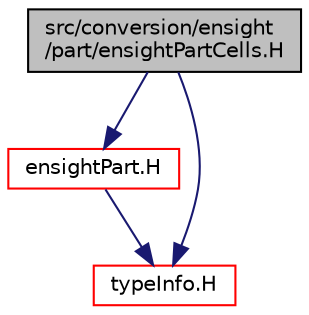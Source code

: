 digraph "src/conversion/ensight/part/ensightPartCells.H"
{
  bgcolor="transparent";
  edge [fontname="Helvetica",fontsize="10",labelfontname="Helvetica",labelfontsize="10"];
  node [fontname="Helvetica",fontsize="10",shape=record];
  Node1 [label="src/conversion/ensight\l/part/ensightPartCells.H",height=0.2,width=0.4,color="black", fillcolor="grey75", style="filled", fontcolor="black"];
  Node1 -> Node2 [color="midnightblue",fontsize="10",style="solid",fontname="Helvetica"];
  Node2 [label="ensightPart.H",height=0.2,width=0.4,color="red",URL="$a04815.html"];
  Node2 -> Node3 [color="midnightblue",fontsize="10",style="solid",fontname="Helvetica"];
  Node3 [label="typeInfo.H",height=0.2,width=0.4,color="red",URL="$a08191.html"];
  Node1 -> Node3 [color="midnightblue",fontsize="10",style="solid",fontname="Helvetica"];
}
